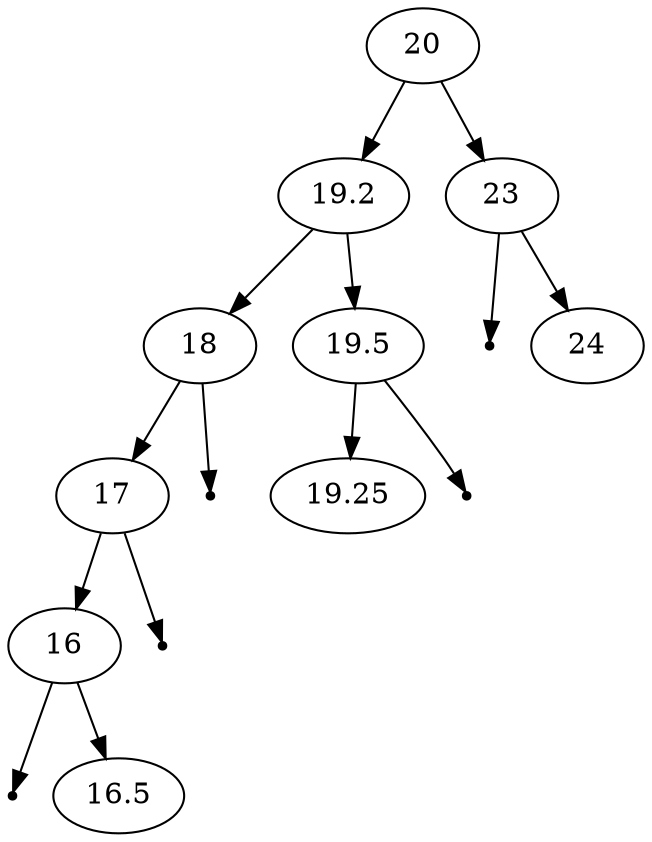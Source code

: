 digraph G{
	20;
	20 -> 19.2;
	19.2 -> 18;
	18 -> 17;
	17 -> 16;
	null603581228 [shape=point];
	16 -> null603581228;
	16 -> 16.5;
	null105976346 [shape=point];
	17 -> null105976346;
	null878710266 [shape=point];
	18 -> null878710266;
	19.2 -> 19.5;
	19.5 -> 19.25;
	null622046257 [shape=point];
	19.5 -> null622046257;
	20 -> 23;
	null740211508 [shape=point];
	23 -> null740211508;
	23 -> 24;
}